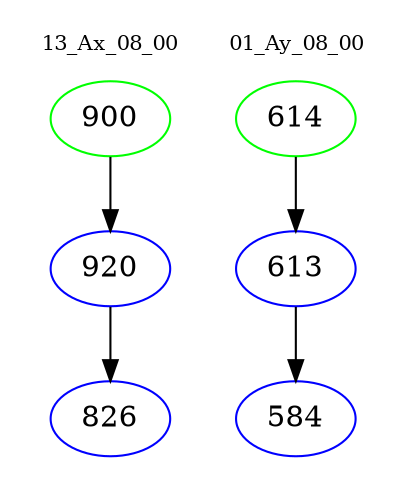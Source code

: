 digraph{
subgraph cluster_0 {
color = white
label = "13_Ax_08_00";
fontsize=10;
T0_900 [label="900", color="green"]
T0_900 -> T0_920 [color="black"]
T0_920 [label="920", color="blue"]
T0_920 -> T0_826 [color="black"]
T0_826 [label="826", color="blue"]
}
subgraph cluster_1 {
color = white
label = "01_Ay_08_00";
fontsize=10;
T1_614 [label="614", color="green"]
T1_614 -> T1_613 [color="black"]
T1_613 [label="613", color="blue"]
T1_613 -> T1_584 [color="black"]
T1_584 [label="584", color="blue"]
}
}
